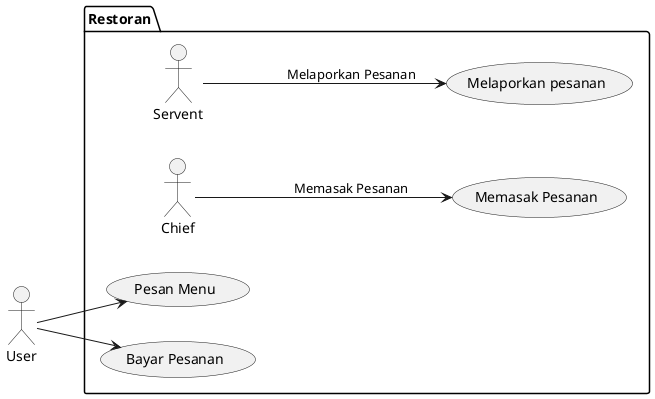 @startuml pert2
left to right direction

actor User as user
package Restoran {
    actor Servent as serv
    actor Chief as chief
}

package Restoran {
    usecase "Pesan Menu" as U1
    usecase "Bayar Pesanan" as U2
    usecase "Melaporkan pesanan" as U3
    usecase "Memasak Pesanan" as U4
}

user --> U1
user --> U2
serv --> U3 : Melaporkan Pesanan
chief --> U4 : Memasak Pesanan

'proses 

@enduml
